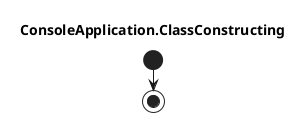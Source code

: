@startuml ConsoleApplication.ClassConstructing
title ConsoleApplication.ClassConstructing
start
stop
@enduml
